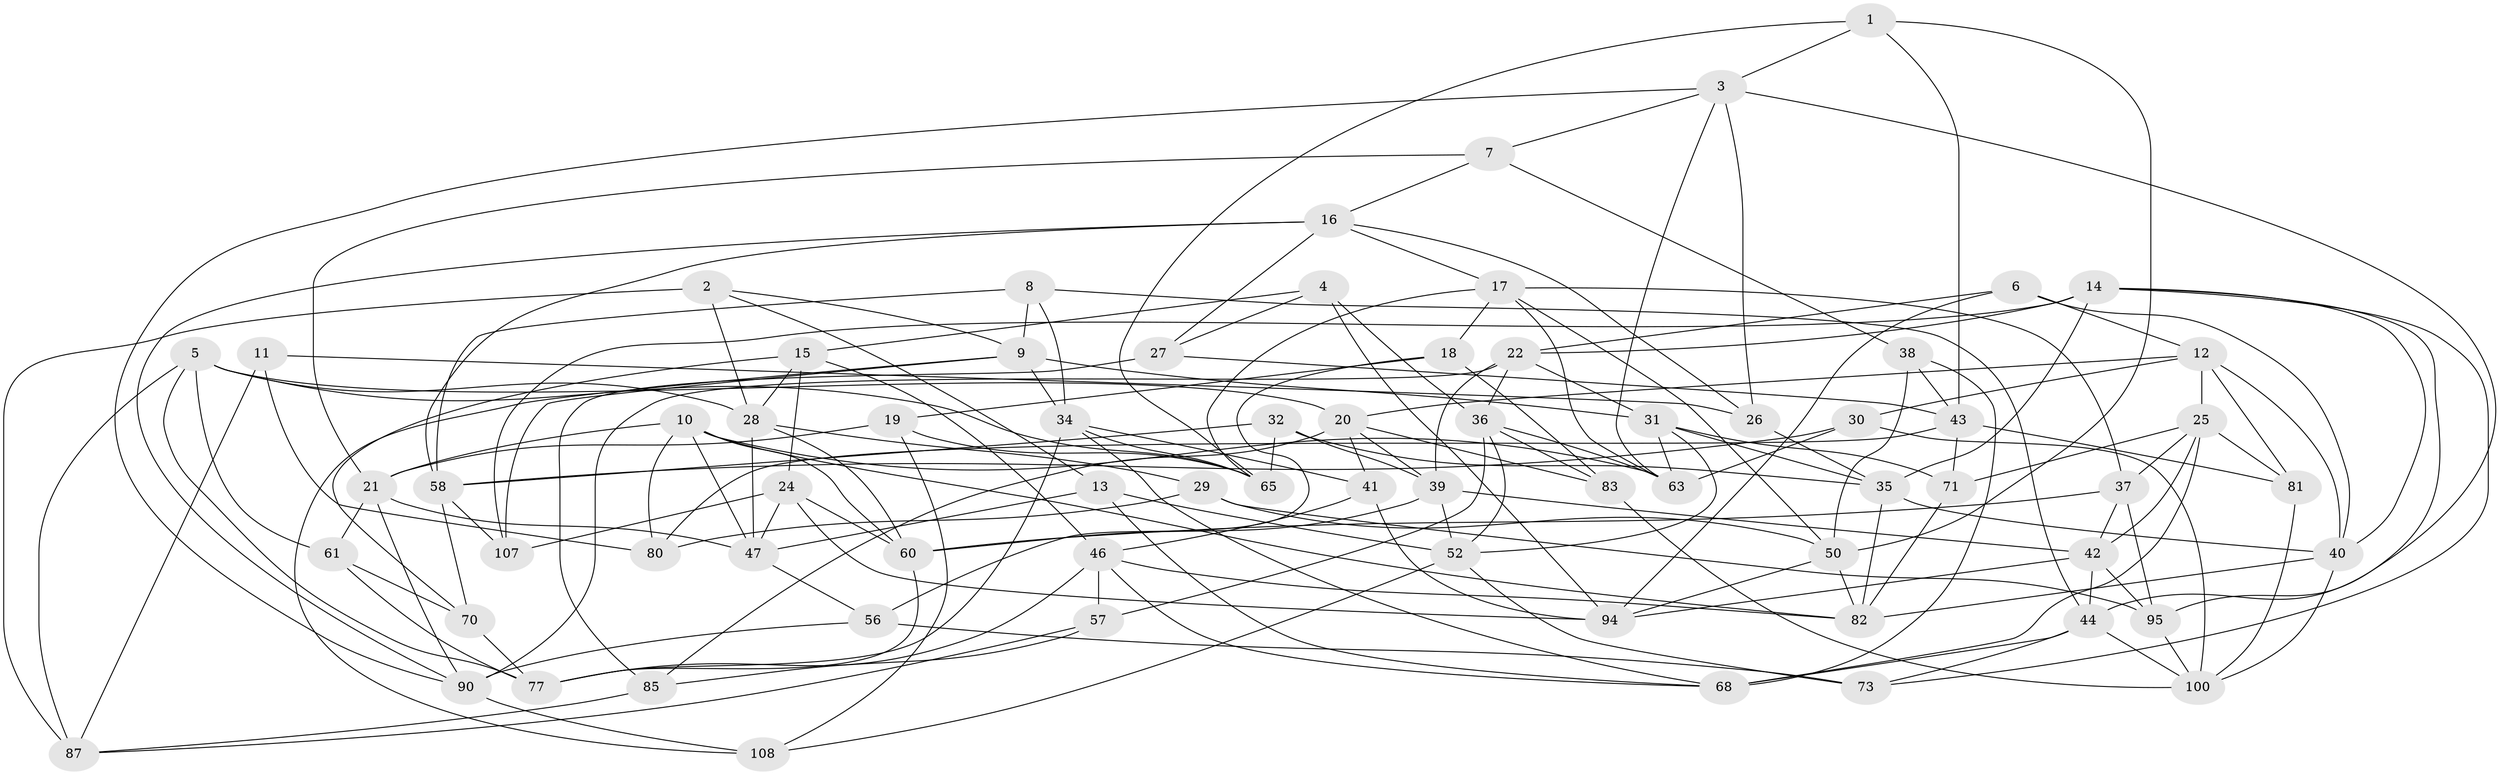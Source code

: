 // Generated by graph-tools (version 1.1) at 2025/52/02/27/25 19:52:29]
// undirected, 70 vertices, 178 edges
graph export_dot {
graph [start="1"]
  node [color=gray90,style=filled];
  1;
  2;
  3 [super="+110"];
  4;
  5 [super="+91"];
  6;
  7;
  8;
  9 [super="+64"];
  10 [super="+53"];
  11;
  12 [super="+23"];
  13;
  14 [super="+102"];
  15 [super="+45"];
  16 [super="+76"];
  17 [super="+67"];
  18;
  19;
  20 [super="+49"];
  21 [super="+33"];
  22 [super="+98"];
  24 [super="+51"];
  25 [super="+59"];
  26;
  27;
  28 [super="+88"];
  29;
  30;
  31 [super="+48"];
  32;
  34 [super="+109"];
  35 [super="+79"];
  36 [super="+72"];
  37 [super="+111"];
  38;
  39 [super="+74"];
  40 [super="+99"];
  41;
  42 [super="+103"];
  43 [super="+54"];
  44 [super="+106"];
  46 [super="+84"];
  47 [super="+55"];
  50 [super="+69"];
  52 [super="+97"];
  56;
  57;
  58 [super="+66"];
  60 [super="+62"];
  61;
  63 [super="+105"];
  65 [super="+89"];
  68 [super="+75"];
  70;
  71;
  73;
  77 [super="+78"];
  80;
  81;
  82 [super="+86"];
  83;
  85;
  87 [super="+93"];
  90 [super="+92"];
  94 [super="+96"];
  95 [super="+104"];
  100 [super="+101"];
  107;
  108;
  1 -- 43;
  1 -- 50;
  1 -- 65;
  1 -- 3;
  2 -- 13;
  2 -- 9;
  2 -- 87;
  2 -- 28;
  3 -- 26;
  3 -- 63;
  3 -- 90;
  3 -- 7;
  3 -- 44;
  4 -- 15;
  4 -- 27;
  4 -- 94;
  4 -- 36;
  5 -- 20;
  5 -- 28;
  5 -- 77;
  5 -- 65;
  5 -- 61;
  5 -- 87;
  6 -- 22;
  6 -- 40;
  6 -- 94;
  6 -- 12;
  7 -- 38;
  7 -- 16;
  7 -- 21;
  8 -- 58;
  8 -- 9;
  8 -- 34;
  8 -- 44;
  9 -- 107;
  9 -- 108;
  9 -- 34;
  9 -- 31;
  10 -- 80;
  10 -- 21;
  10 -- 63;
  10 -- 47;
  10 -- 60;
  10 -- 82;
  11 -- 80;
  11 -- 87 [weight=2];
  11 -- 26;
  12 -- 30;
  12 -- 81;
  12 -- 25;
  12 -- 40;
  12 -- 20;
  13 -- 47;
  13 -- 52;
  13 -- 68;
  14 -- 22;
  14 -- 73;
  14 -- 40;
  14 -- 107;
  14 -- 95;
  14 -- 35;
  15 -- 28;
  15 -- 24 [weight=2];
  15 -- 70;
  15 -- 46;
  16 -- 17;
  16 -- 27;
  16 -- 26;
  16 -- 58;
  16 -- 90;
  17 -- 50;
  17 -- 65;
  17 -- 18;
  17 -- 63;
  17 -- 37;
  18 -- 83;
  18 -- 19;
  18 -- 56;
  19 -- 65;
  19 -- 108;
  19 -- 21;
  20 -- 83;
  20 -- 41;
  20 -- 85;
  20 -- 39;
  21 -- 61;
  21 -- 90;
  21 -- 47;
  22 -- 31;
  22 -- 90;
  22 -- 36;
  22 -- 39;
  24 -- 107;
  24 -- 60;
  24 -- 94;
  24 -- 47;
  25 -- 68;
  25 -- 81;
  25 -- 42;
  25 -- 37;
  25 -- 71;
  26 -- 35;
  27 -- 85;
  27 -- 43;
  28 -- 60;
  28 -- 29;
  28 -- 47;
  29 -- 80;
  29 -- 95;
  29 -- 50;
  30 -- 63;
  30 -- 100;
  30 -- 58;
  31 -- 52;
  31 -- 35;
  31 -- 63;
  31 -- 71;
  32 -- 65;
  32 -- 39;
  32 -- 35;
  32 -- 58;
  34 -- 65;
  34 -- 68;
  34 -- 41;
  34 -- 77;
  35 -- 40;
  35 -- 82;
  36 -- 52;
  36 -- 57;
  36 -- 83;
  36 -- 63;
  37 -- 42;
  37 -- 95 [weight=2];
  37 -- 60;
  38 -- 50;
  38 -- 68;
  38 -- 43;
  39 -- 42;
  39 -- 52;
  39 -- 60;
  40 -- 100;
  40 -- 82;
  41 -- 46;
  41 -- 94;
  42 -- 44;
  42 -- 94;
  42 -- 95;
  43 -- 81;
  43 -- 80;
  43 -- 71;
  44 -- 68;
  44 -- 100;
  44 -- 73;
  46 -- 82;
  46 -- 57;
  46 -- 68;
  46 -- 77;
  47 -- 56;
  50 -- 94;
  50 -- 82;
  52 -- 108;
  52 -- 73;
  56 -- 73;
  56 -- 90;
  57 -- 85;
  57 -- 87;
  58 -- 70;
  58 -- 107;
  60 -- 77;
  61 -- 70;
  61 -- 77;
  70 -- 77;
  71 -- 82;
  81 -- 100;
  83 -- 100;
  85 -- 87;
  90 -- 108;
  95 -- 100;
}
